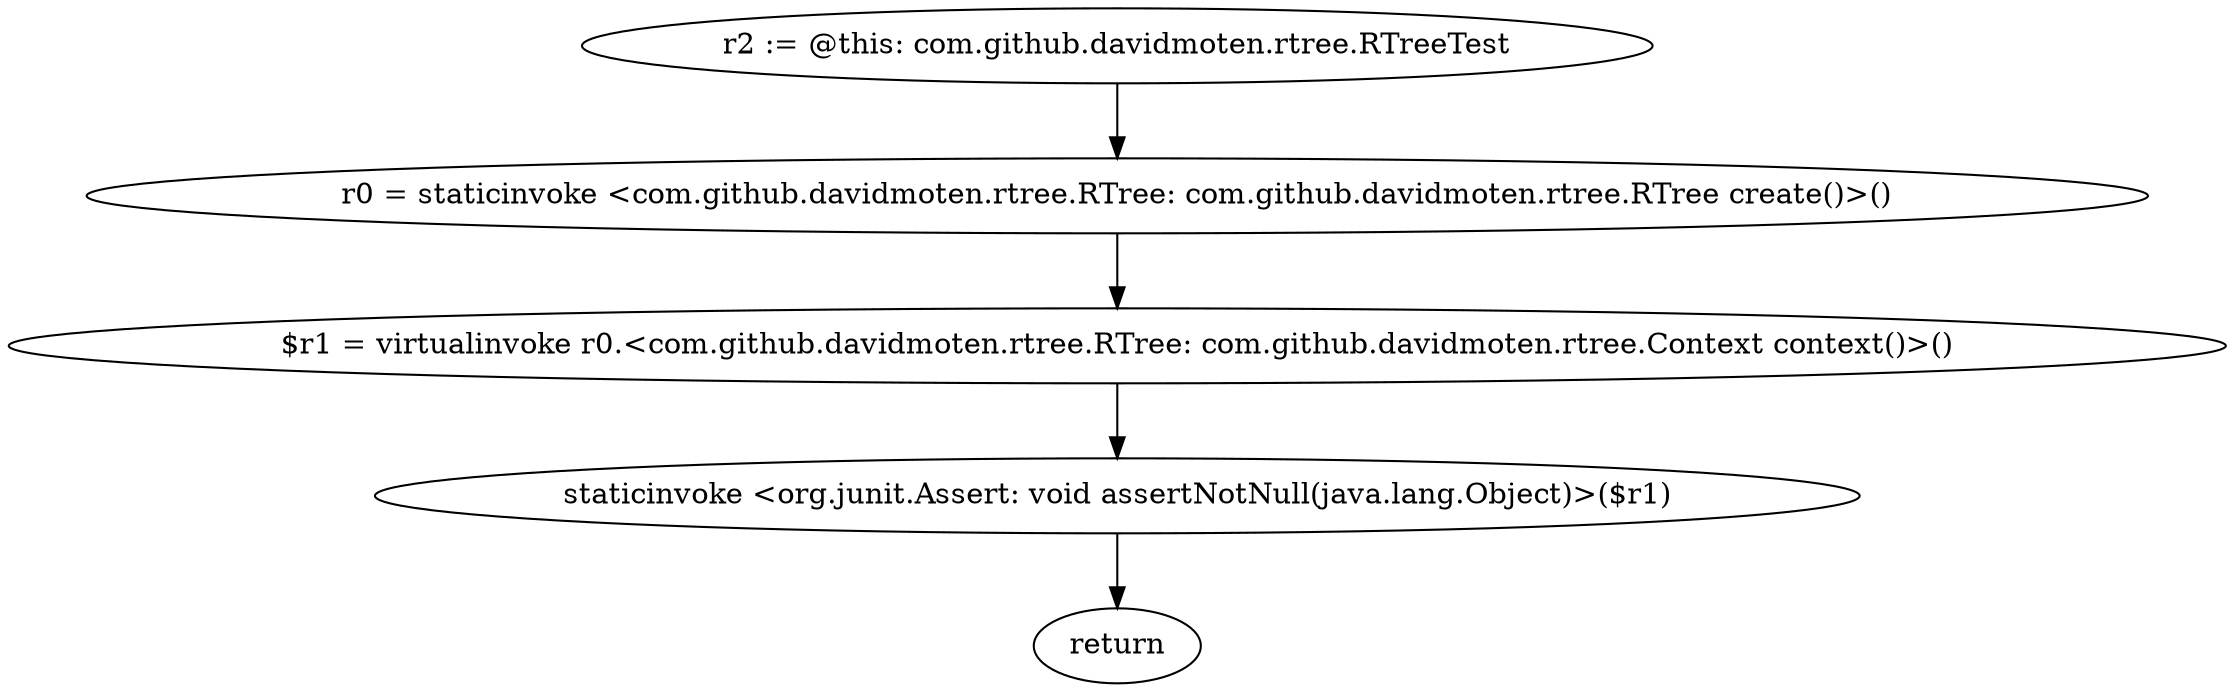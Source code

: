 digraph "unitGraph" {
    "r2 := @this: com.github.davidmoten.rtree.RTreeTest"
    "r0 = staticinvoke <com.github.davidmoten.rtree.RTree: com.github.davidmoten.rtree.RTree create()>()"
    "$r1 = virtualinvoke r0.<com.github.davidmoten.rtree.RTree: com.github.davidmoten.rtree.Context context()>()"
    "staticinvoke <org.junit.Assert: void assertNotNull(java.lang.Object)>($r1)"
    "return"
    "r2 := @this: com.github.davidmoten.rtree.RTreeTest"->"r0 = staticinvoke <com.github.davidmoten.rtree.RTree: com.github.davidmoten.rtree.RTree create()>()";
    "r0 = staticinvoke <com.github.davidmoten.rtree.RTree: com.github.davidmoten.rtree.RTree create()>()"->"$r1 = virtualinvoke r0.<com.github.davidmoten.rtree.RTree: com.github.davidmoten.rtree.Context context()>()";
    "$r1 = virtualinvoke r0.<com.github.davidmoten.rtree.RTree: com.github.davidmoten.rtree.Context context()>()"->"staticinvoke <org.junit.Assert: void assertNotNull(java.lang.Object)>($r1)";
    "staticinvoke <org.junit.Assert: void assertNotNull(java.lang.Object)>($r1)"->"return";
}
